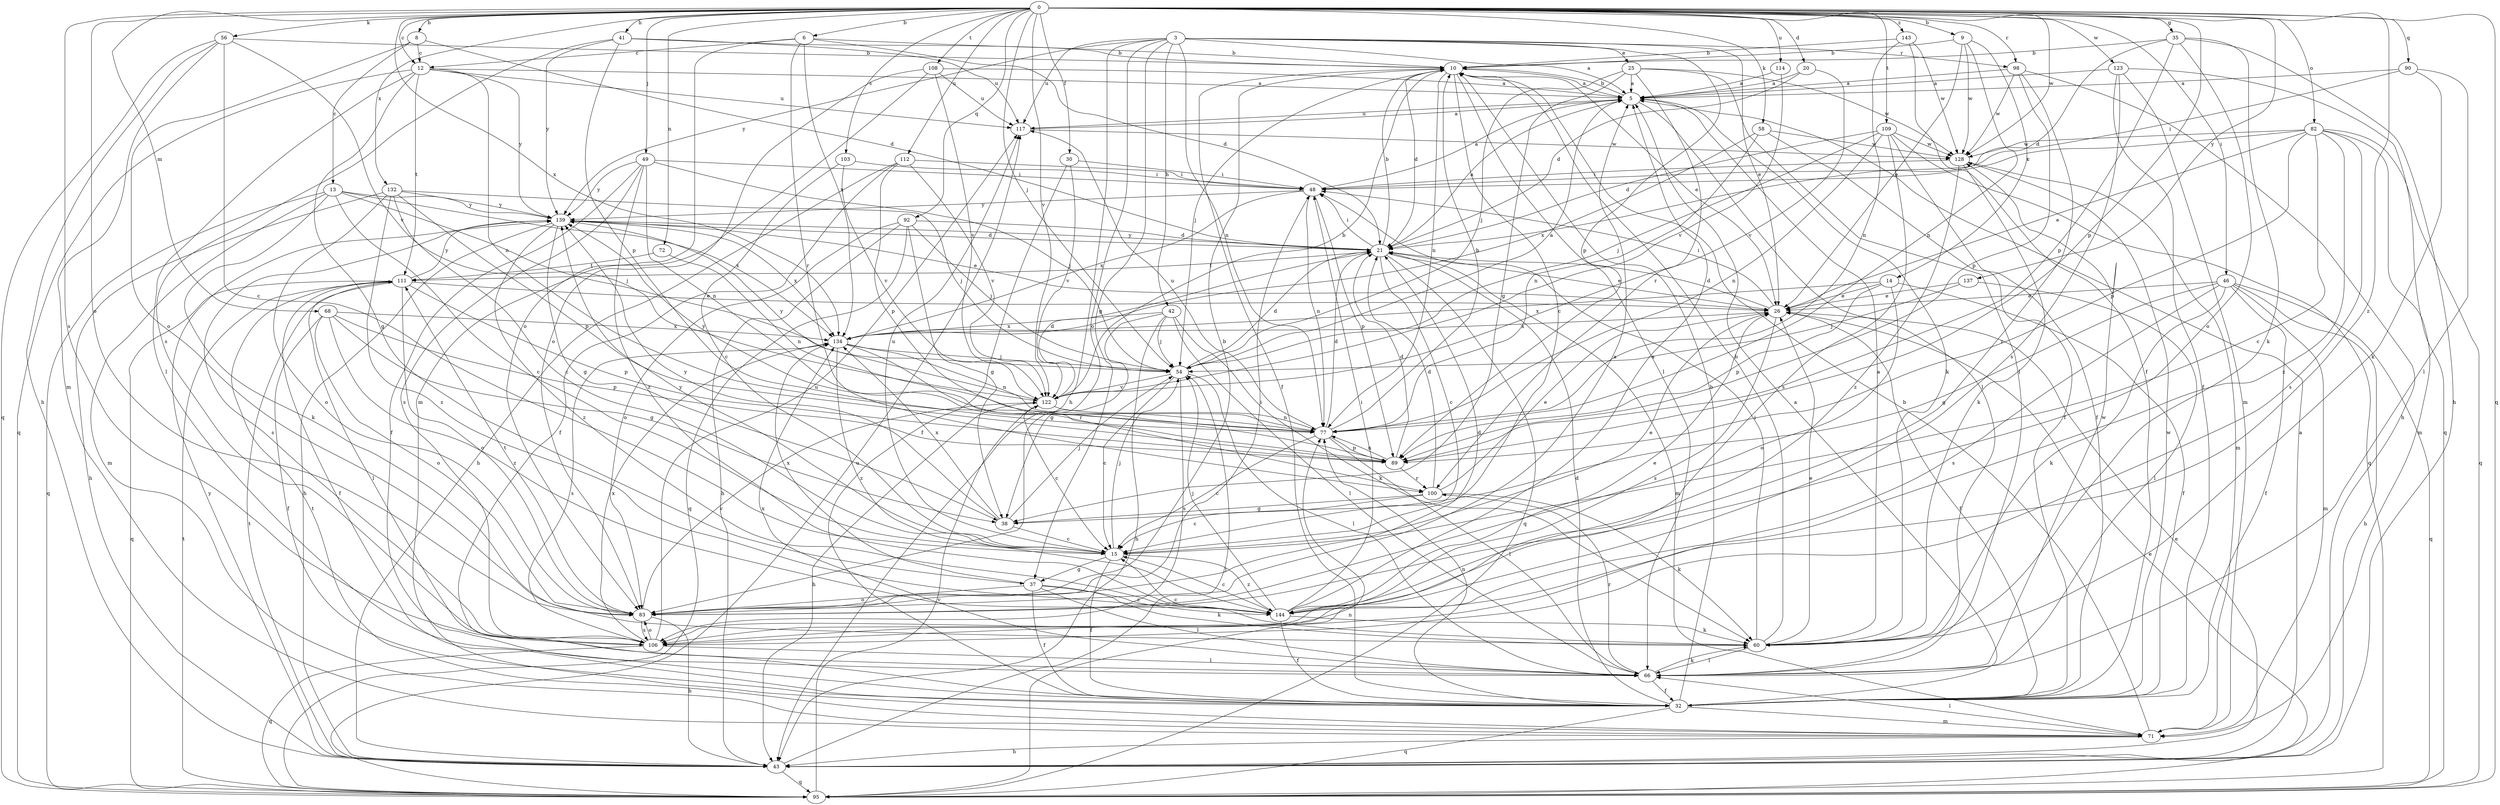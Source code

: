 strict digraph  {
0;
3;
5;
6;
8;
9;
10;
12;
13;
14;
15;
20;
21;
25;
26;
30;
32;
35;
37;
38;
41;
42;
43;
46;
48;
49;
54;
56;
58;
60;
66;
68;
71;
72;
77;
82;
83;
89;
90;
92;
95;
98;
100;
103;
106;
108;
109;
111;
112;
114;
117;
122;
123;
128;
132;
134;
137;
139;
143;
144;
0 -> 6  [label=b];
0 -> 8  [label=b];
0 -> 9  [label=b];
0 -> 12  [label=c];
0 -> 20  [label=d];
0 -> 30  [label=f];
0 -> 35  [label=g];
0 -> 41  [label=h];
0 -> 46  [label=i];
0 -> 49  [label=j];
0 -> 54  [label=j];
0 -> 56  [label=k];
0 -> 58  [label=k];
0 -> 68  [label=m];
0 -> 72  [label=n];
0 -> 82  [label=o];
0 -> 83  [label=o];
0 -> 89  [label=p];
0 -> 90  [label=q];
0 -> 92  [label=q];
0 -> 95  [label=q];
0 -> 98  [label=r];
0 -> 103  [label=s];
0 -> 106  [label=s];
0 -> 108  [label=t];
0 -> 109  [label=t];
0 -> 112  [label=u];
0 -> 114  [label=u];
0 -> 122  [label=v];
0 -> 123  [label=w];
0 -> 128  [label=w];
0 -> 132  [label=x];
0 -> 134  [label=x];
0 -> 137  [label=y];
0 -> 143  [label=z];
0 -> 144  [label=z];
3 -> 5  [label=a];
3 -> 25  [label=e];
3 -> 26  [label=e];
3 -> 37  [label=g];
3 -> 42  [label=h];
3 -> 43  [label=h];
3 -> 77  [label=n];
3 -> 83  [label=o];
3 -> 89  [label=p];
3 -> 98  [label=r];
3 -> 117  [label=u];
3 -> 139  [label=y];
5 -> 10  [label=b];
5 -> 60  [label=k];
5 -> 66  [label=l];
5 -> 117  [label=u];
6 -> 10  [label=b];
6 -> 12  [label=c];
6 -> 21  [label=d];
6 -> 83  [label=o];
6 -> 100  [label=r];
6 -> 134  [label=x];
8 -> 12  [label=c];
8 -> 13  [label=c];
8 -> 21  [label=d];
8 -> 83  [label=o];
9 -> 10  [label=b];
9 -> 14  [label=c];
9 -> 26  [label=e];
9 -> 77  [label=n];
9 -> 128  [label=w];
10 -> 5  [label=a];
10 -> 15  [label=c];
10 -> 21  [label=d];
10 -> 26  [label=e];
10 -> 32  [label=f];
10 -> 54  [label=j];
10 -> 66  [label=l];
10 -> 77  [label=n];
12 -> 5  [label=a];
12 -> 37  [label=g];
12 -> 66  [label=l];
12 -> 77  [label=n];
12 -> 95  [label=q];
12 -> 111  [label=t];
12 -> 117  [label=u];
12 -> 139  [label=y];
13 -> 15  [label=c];
13 -> 54  [label=j];
13 -> 60  [label=k];
13 -> 71  [label=m];
13 -> 95  [label=q];
13 -> 134  [label=x];
13 -> 139  [label=y];
14 -> 26  [label=e];
14 -> 32  [label=f];
14 -> 83  [label=o];
14 -> 89  [label=p];
14 -> 134  [label=x];
15 -> 26  [label=e];
15 -> 32  [label=f];
15 -> 37  [label=g];
15 -> 54  [label=j];
15 -> 117  [label=u];
15 -> 139  [label=y];
15 -> 144  [label=z];
20 -> 5  [label=a];
20 -> 21  [label=d];
20 -> 122  [label=v];
21 -> 5  [label=a];
21 -> 10  [label=b];
21 -> 15  [label=c];
21 -> 26  [label=e];
21 -> 48  [label=i];
21 -> 71  [label=m];
21 -> 95  [label=q];
21 -> 111  [label=t];
21 -> 139  [label=y];
25 -> 5  [label=a];
25 -> 38  [label=g];
25 -> 54  [label=j];
25 -> 66  [label=l];
25 -> 100  [label=r];
25 -> 128  [label=w];
26 -> 21  [label=d];
26 -> 32  [label=f];
26 -> 48  [label=i];
26 -> 106  [label=s];
26 -> 134  [label=x];
30 -> 32  [label=f];
30 -> 48  [label=i];
30 -> 122  [label=v];
32 -> 5  [label=a];
32 -> 10  [label=b];
32 -> 21  [label=d];
32 -> 71  [label=m];
32 -> 77  [label=n];
32 -> 95  [label=q];
32 -> 128  [label=w];
35 -> 10  [label=b];
35 -> 21  [label=d];
35 -> 43  [label=h];
35 -> 60  [label=k];
35 -> 83  [label=o];
35 -> 89  [label=p];
37 -> 32  [label=f];
37 -> 60  [label=k];
37 -> 66  [label=l];
37 -> 83  [label=o];
37 -> 134  [label=x];
37 -> 144  [label=z];
38 -> 15  [label=c];
38 -> 54  [label=j];
38 -> 134  [label=x];
38 -> 139  [label=y];
41 -> 10  [label=b];
41 -> 89  [label=p];
41 -> 106  [label=s];
41 -> 117  [label=u];
41 -> 139  [label=y];
42 -> 38  [label=g];
42 -> 43  [label=h];
42 -> 54  [label=j];
42 -> 60  [label=k];
42 -> 66  [label=l];
42 -> 134  [label=x];
43 -> 5  [label=a];
43 -> 26  [label=e];
43 -> 54  [label=j];
43 -> 95  [label=q];
43 -> 111  [label=t];
43 -> 139  [label=y];
46 -> 26  [label=e];
46 -> 32  [label=f];
46 -> 38  [label=g];
46 -> 43  [label=h];
46 -> 60  [label=k];
46 -> 71  [label=m];
46 -> 95  [label=q];
46 -> 106  [label=s];
48 -> 5  [label=a];
48 -> 77  [label=n];
48 -> 89  [label=p];
48 -> 134  [label=x];
48 -> 139  [label=y];
49 -> 32  [label=f];
49 -> 48  [label=i];
49 -> 54  [label=j];
49 -> 77  [label=n];
49 -> 106  [label=s];
49 -> 139  [label=y];
49 -> 144  [label=z];
54 -> 5  [label=a];
54 -> 15  [label=c];
54 -> 21  [label=d];
54 -> 66  [label=l];
54 -> 106  [label=s];
54 -> 122  [label=v];
56 -> 10  [label=b];
56 -> 15  [label=c];
56 -> 43  [label=h];
56 -> 71  [label=m];
56 -> 95  [label=q];
56 -> 122  [label=v];
58 -> 32  [label=f];
58 -> 77  [label=n];
58 -> 128  [label=w];
58 -> 134  [label=x];
60 -> 5  [label=a];
60 -> 10  [label=b];
60 -> 15  [label=c];
60 -> 26  [label=e];
60 -> 48  [label=i];
60 -> 66  [label=l];
66 -> 32  [label=f];
66 -> 60  [label=k];
66 -> 100  [label=r];
66 -> 128  [label=w];
66 -> 134  [label=x];
68 -> 32  [label=f];
68 -> 38  [label=g];
68 -> 83  [label=o];
68 -> 89  [label=p];
68 -> 134  [label=x];
68 -> 144  [label=z];
71 -> 10  [label=b];
71 -> 43  [label=h];
71 -> 66  [label=l];
71 -> 111  [label=t];
72 -> 77  [label=n];
72 -> 111  [label=t];
77 -> 10  [label=b];
77 -> 15  [label=c];
77 -> 21  [label=d];
77 -> 66  [label=l];
77 -> 89  [label=p];
77 -> 117  [label=u];
77 -> 139  [label=y];
82 -> 15  [label=c];
82 -> 26  [label=e];
82 -> 48  [label=i];
82 -> 71  [label=m];
82 -> 89  [label=p];
82 -> 95  [label=q];
82 -> 106  [label=s];
82 -> 128  [label=w];
82 -> 144  [label=z];
83 -> 5  [label=a];
83 -> 10  [label=b];
83 -> 21  [label=d];
83 -> 43  [label=h];
83 -> 48  [label=i];
83 -> 106  [label=s];
83 -> 111  [label=t];
83 -> 122  [label=v];
89 -> 21  [label=d];
89 -> 77  [label=n];
89 -> 100  [label=r];
90 -> 5  [label=a];
90 -> 48  [label=i];
90 -> 60  [label=k];
90 -> 66  [label=l];
92 -> 21  [label=d];
92 -> 38  [label=g];
92 -> 43  [label=h];
92 -> 54  [label=j];
92 -> 83  [label=o];
92 -> 95  [label=q];
95 -> 26  [label=e];
95 -> 77  [label=n];
95 -> 111  [label=t];
95 -> 117  [label=u];
95 -> 122  [label=v];
98 -> 5  [label=a];
98 -> 43  [label=h];
98 -> 89  [label=p];
98 -> 128  [label=w];
98 -> 144  [label=z];
100 -> 15  [label=c];
100 -> 21  [label=d];
100 -> 26  [label=e];
100 -> 38  [label=g];
100 -> 60  [label=k];
103 -> 15  [label=c];
103 -> 48  [label=i];
103 -> 122  [label=v];
106 -> 66  [label=l];
106 -> 83  [label=o];
106 -> 95  [label=q];
106 -> 117  [label=u];
106 -> 134  [label=x];
108 -> 5  [label=a];
108 -> 71  [label=m];
108 -> 83  [label=o];
108 -> 117  [label=u];
108 -> 122  [label=v];
109 -> 21  [label=d];
109 -> 32  [label=f];
109 -> 54  [label=j];
109 -> 77  [label=n];
109 -> 95  [label=q];
109 -> 106  [label=s];
109 -> 128  [label=w];
111 -> 26  [label=e];
111 -> 32  [label=f];
111 -> 66  [label=l];
111 -> 83  [label=o];
111 -> 89  [label=p];
111 -> 95  [label=q];
111 -> 139  [label=y];
112 -> 32  [label=f];
112 -> 43  [label=h];
112 -> 48  [label=i];
112 -> 89  [label=p];
112 -> 122  [label=v];
114 -> 5  [label=a];
114 -> 122  [label=v];
117 -> 5  [label=a];
117 -> 128  [label=w];
122 -> 10  [label=b];
122 -> 15  [label=c];
122 -> 21  [label=d];
122 -> 43  [label=h];
122 -> 77  [label=n];
122 -> 139  [label=y];
123 -> 5  [label=a];
123 -> 32  [label=f];
123 -> 71  [label=m];
123 -> 95  [label=q];
123 -> 106  [label=s];
128 -> 48  [label=i];
128 -> 60  [label=k];
128 -> 71  [label=m];
128 -> 144  [label=z];
132 -> 15  [label=c];
132 -> 43  [label=h];
132 -> 54  [label=j];
132 -> 83  [label=o];
132 -> 89  [label=p];
132 -> 139  [label=y];
132 -> 144  [label=z];
134 -> 54  [label=j];
134 -> 77  [label=n];
134 -> 100  [label=r];
134 -> 106  [label=s];
134 -> 144  [label=z];
137 -> 26  [label=e];
137 -> 54  [label=j];
137 -> 66  [label=l];
139 -> 21  [label=d];
139 -> 26  [label=e];
139 -> 38  [label=g];
139 -> 43  [label=h];
139 -> 106  [label=s];
139 -> 134  [label=x];
139 -> 144  [label=z];
143 -> 10  [label=b];
143 -> 32  [label=f];
143 -> 77  [label=n];
143 -> 128  [label=w];
144 -> 5  [label=a];
144 -> 15  [label=c];
144 -> 26  [label=e];
144 -> 32  [label=f];
144 -> 48  [label=i];
144 -> 54  [label=j];
144 -> 60  [label=k];
}
